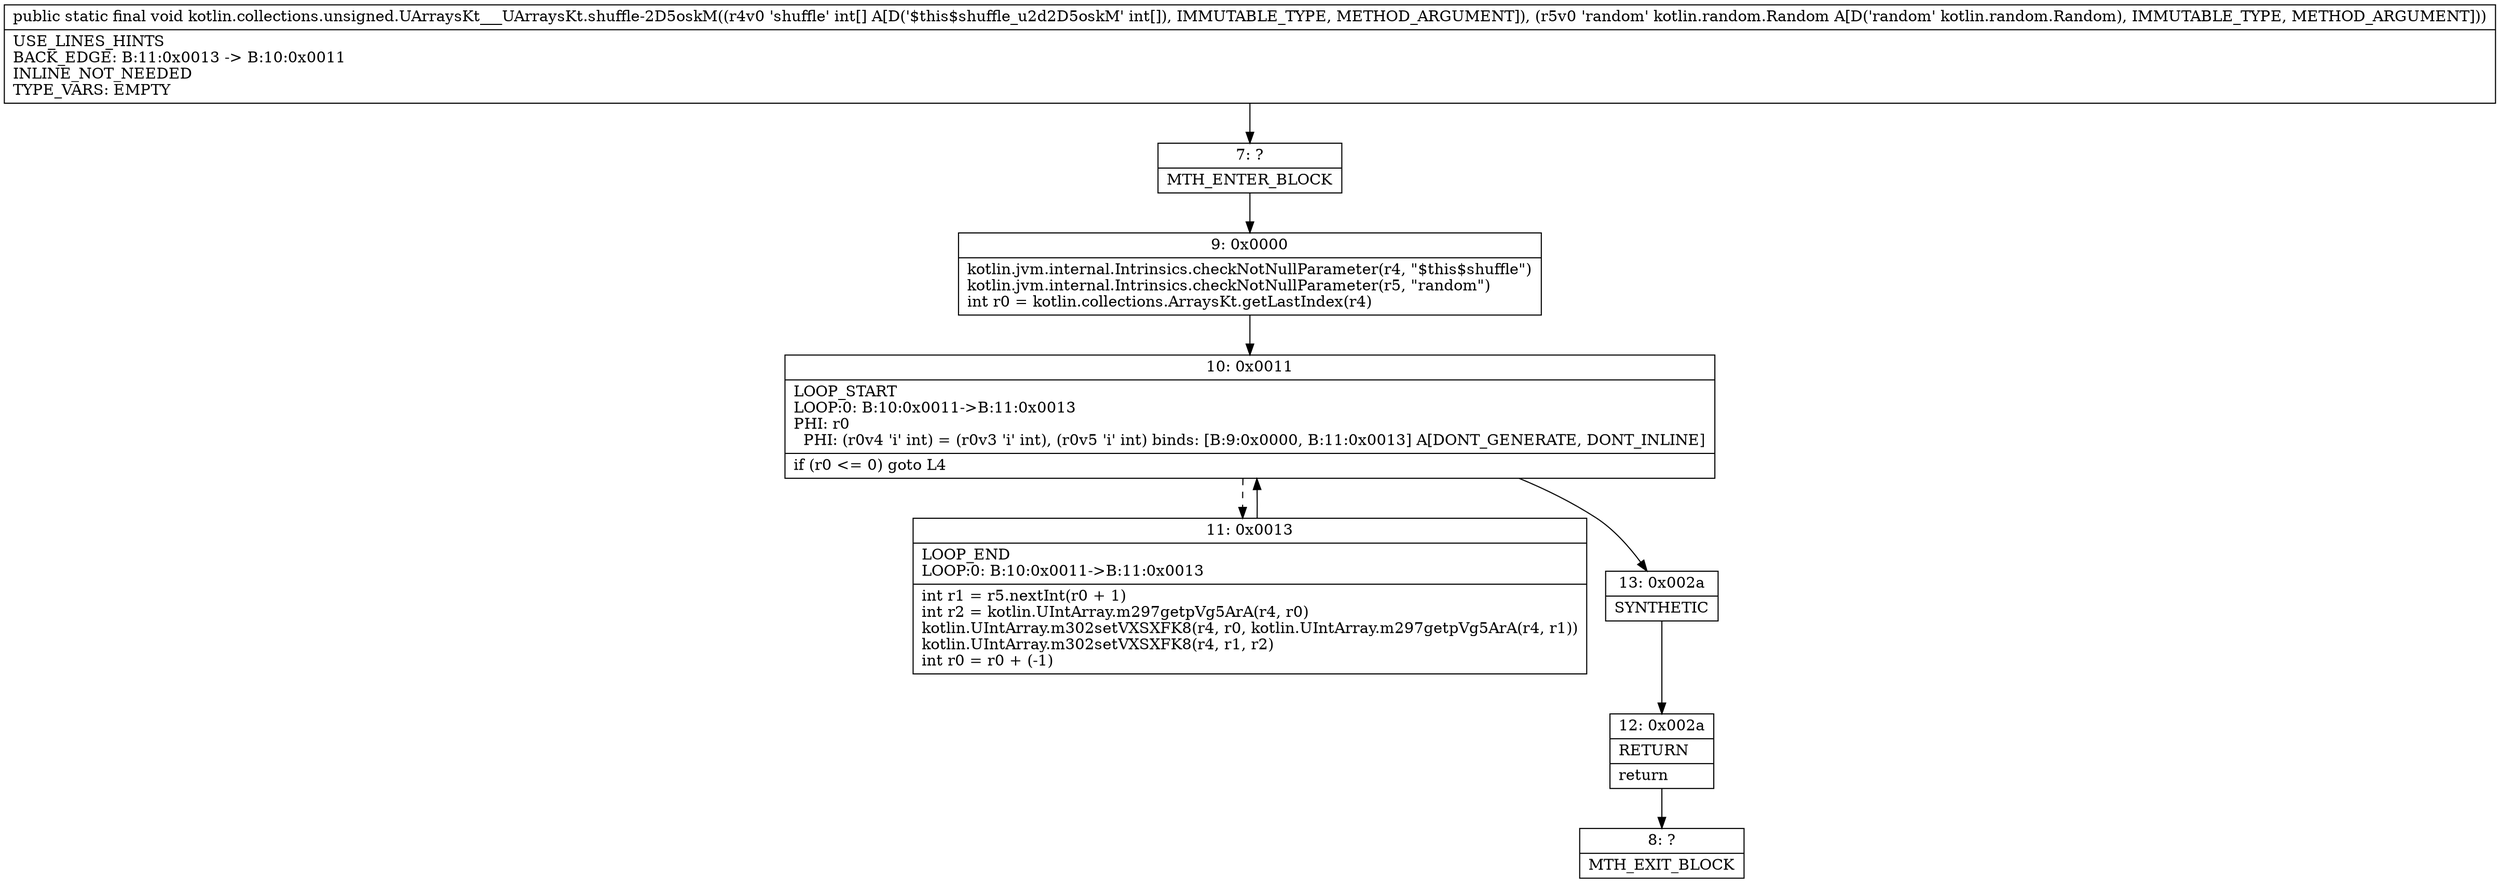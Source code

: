 digraph "CFG forkotlin.collections.unsigned.UArraysKt___UArraysKt.shuffle\-2D5oskM([ILkotlin\/random\/Random;)V" {
Node_7 [shape=record,label="{7\:\ ?|MTH_ENTER_BLOCK\l}"];
Node_9 [shape=record,label="{9\:\ 0x0000|kotlin.jvm.internal.Intrinsics.checkNotNullParameter(r4, \"$this$shuffle\")\lkotlin.jvm.internal.Intrinsics.checkNotNullParameter(r5, \"random\")\lint r0 = kotlin.collections.ArraysKt.getLastIndex(r4)\l}"];
Node_10 [shape=record,label="{10\:\ 0x0011|LOOP_START\lLOOP:0: B:10:0x0011\-\>B:11:0x0013\lPHI: r0 \l  PHI: (r0v4 'i' int) = (r0v3 'i' int), (r0v5 'i' int) binds: [B:9:0x0000, B:11:0x0013] A[DONT_GENERATE, DONT_INLINE]\l|if (r0 \<= 0) goto L4\l}"];
Node_11 [shape=record,label="{11\:\ 0x0013|LOOP_END\lLOOP:0: B:10:0x0011\-\>B:11:0x0013\l|int r1 = r5.nextInt(r0 + 1)\lint r2 = kotlin.UIntArray.m297getpVg5ArA(r4, r0)\lkotlin.UIntArray.m302setVXSXFK8(r4, r0, kotlin.UIntArray.m297getpVg5ArA(r4, r1))\lkotlin.UIntArray.m302setVXSXFK8(r4, r1, r2)\lint r0 = r0 + (\-1)\l}"];
Node_13 [shape=record,label="{13\:\ 0x002a|SYNTHETIC\l}"];
Node_12 [shape=record,label="{12\:\ 0x002a|RETURN\l|return\l}"];
Node_8 [shape=record,label="{8\:\ ?|MTH_EXIT_BLOCK\l}"];
MethodNode[shape=record,label="{public static final void kotlin.collections.unsigned.UArraysKt___UArraysKt.shuffle\-2D5oskM((r4v0 'shuffle' int[] A[D('$this$shuffle_u2d2D5oskM' int[]), IMMUTABLE_TYPE, METHOD_ARGUMENT]), (r5v0 'random' kotlin.random.Random A[D('random' kotlin.random.Random), IMMUTABLE_TYPE, METHOD_ARGUMENT]))  | USE_LINES_HINTS\lBACK_EDGE: B:11:0x0013 \-\> B:10:0x0011\lINLINE_NOT_NEEDED\lTYPE_VARS: EMPTY\l}"];
MethodNode -> Node_7;Node_7 -> Node_9;
Node_9 -> Node_10;
Node_10 -> Node_11[style=dashed];
Node_10 -> Node_13;
Node_11 -> Node_10;
Node_13 -> Node_12;
Node_12 -> Node_8;
}

